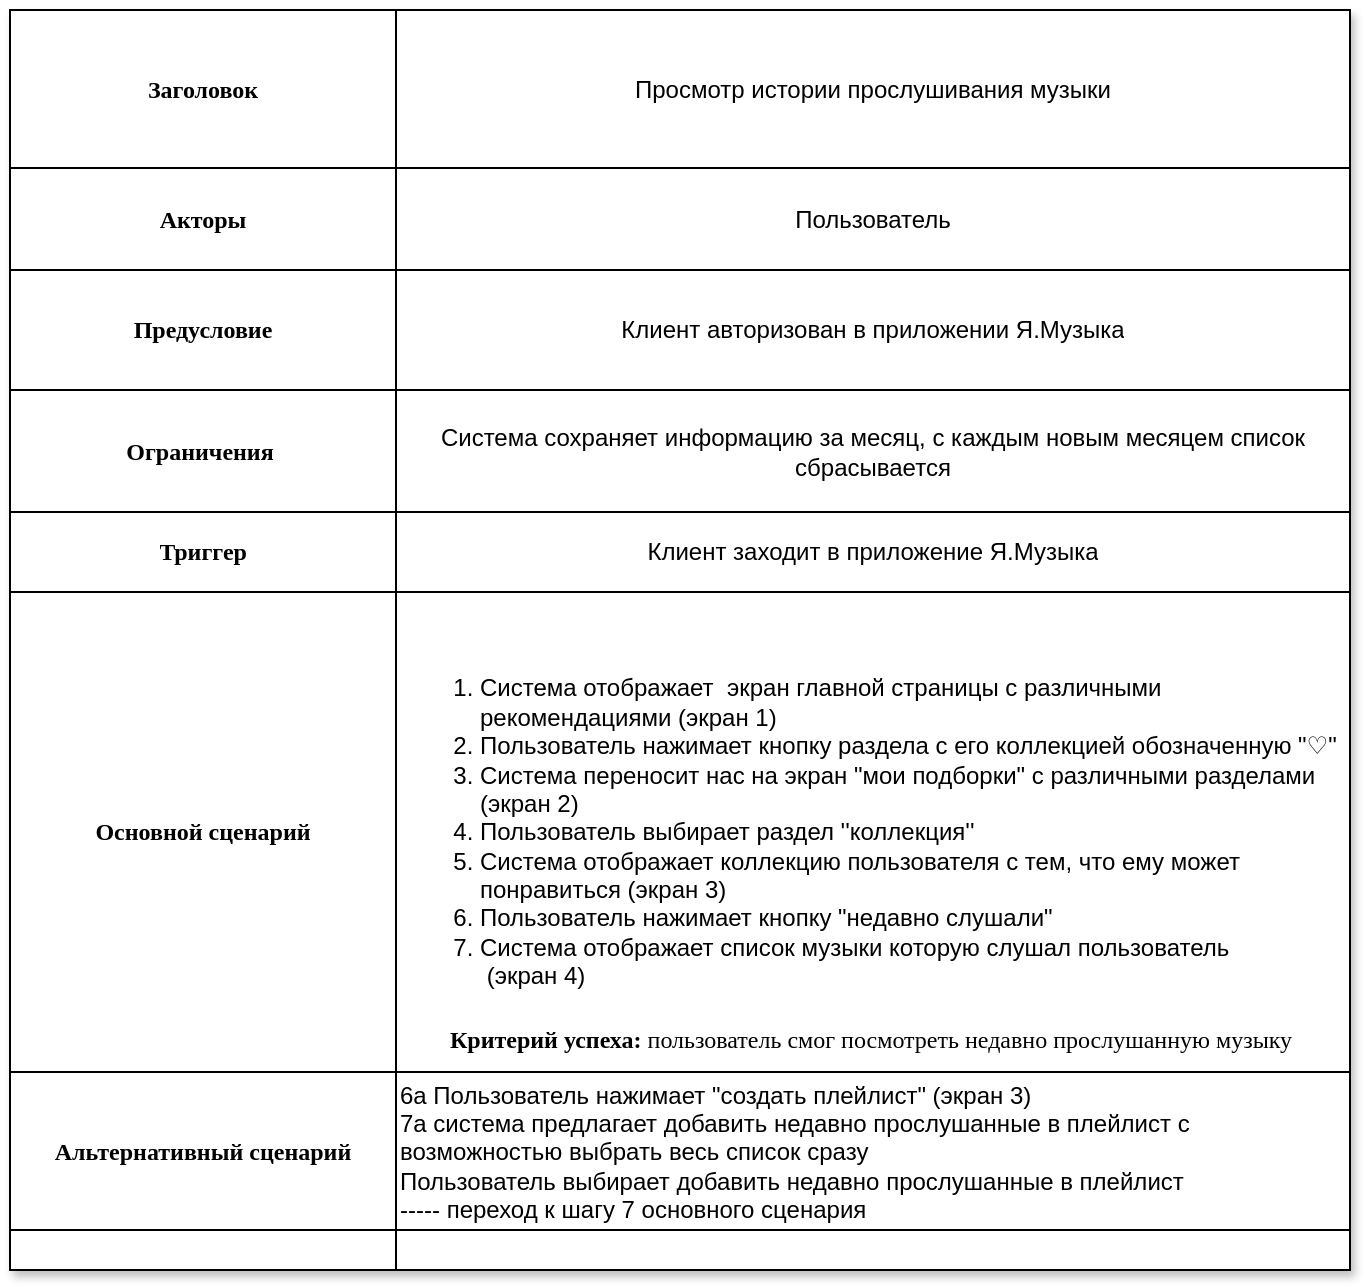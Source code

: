<mxfile version="24.7.17">
  <diagram id="DNd9JwdVRwOGt5Ngfk5K" name="Use case">
    <mxGraphModel dx="843" dy="637" grid="1" gridSize="10" guides="1" tooltips="1" connect="1" arrows="1" fold="1" page="1" pageScale="1" pageWidth="827" pageHeight="1169" math="0" shadow="0">
      <root>
        <mxCell id="0" />
        <mxCell id="1" parent="0" />
        <mxCell id="rgy7xSx_je9GQYeM1Vjz-1" value="" style="shape=table;startSize=0;container=1;collapsible=0;childLayout=tableLayout;shadow=1;labelPosition=left;verticalLabelPosition=middle;align=right;verticalAlign=middle;" vertex="1" parent="1">
          <mxGeometry x="70" y="40" width="670" height="630.0" as="geometry" />
        </mxCell>
        <mxCell id="rgy7xSx_je9GQYeM1Vjz-2" value="" style="shape=tableRow;horizontal=0;startSize=0;swimlaneHead=0;swimlaneBody=0;strokeColor=inherit;top=0;left=0;bottom=0;right=0;collapsible=0;dropTarget=0;fillColor=none;points=[[0,0.5],[1,0.5]];portConstraint=eastwest;shadow=1;" vertex="1" parent="rgy7xSx_je9GQYeM1Vjz-1">
          <mxGeometry width="670" height="79" as="geometry" />
        </mxCell>
        <mxCell id="rgy7xSx_je9GQYeM1Vjz-3" value="&lt;font face=&quot;Times New Roman&quot;&gt;&lt;b&gt;Заголовок&lt;/b&gt;&lt;/font&gt;" style="shape=partialRectangle;html=1;whiteSpace=wrap;connectable=0;strokeColor=inherit;overflow=hidden;fillColor=none;top=0;left=0;bottom=0;right=0;pointerEvents=1;" vertex="1" parent="rgy7xSx_je9GQYeM1Vjz-2">
          <mxGeometry width="193" height="79" as="geometry">
            <mxRectangle width="193" height="79" as="alternateBounds" />
          </mxGeometry>
        </mxCell>
        <mxCell id="rgy7xSx_je9GQYeM1Vjz-4" value="Просмотр истории прослушивания музыки" style="shape=partialRectangle;html=1;whiteSpace=wrap;connectable=0;strokeColor=inherit;overflow=hidden;fillColor=none;top=0;left=0;bottom=0;right=0;pointerEvents=1;" vertex="1" parent="rgy7xSx_je9GQYeM1Vjz-2">
          <mxGeometry x="193" width="477" height="79" as="geometry">
            <mxRectangle width="477" height="79" as="alternateBounds" />
          </mxGeometry>
        </mxCell>
        <mxCell id="rgy7xSx_je9GQYeM1Vjz-5" value="" style="shape=tableRow;horizontal=0;startSize=0;swimlaneHead=0;swimlaneBody=0;strokeColor=inherit;top=0;left=0;bottom=0;right=0;collapsible=0;dropTarget=0;fillColor=none;points=[[0,0.5],[1,0.5]];portConstraint=eastwest;" vertex="1" parent="rgy7xSx_je9GQYeM1Vjz-1">
          <mxGeometry y="79" width="670" height="51" as="geometry" />
        </mxCell>
        <mxCell id="rgy7xSx_je9GQYeM1Vjz-6" value="&lt;font face=&quot;Times New Roman&quot;&gt;&lt;b&gt;Акторы&lt;/b&gt;&lt;/font&gt;" style="shape=partialRectangle;html=1;whiteSpace=wrap;connectable=0;strokeColor=inherit;overflow=hidden;fillColor=none;top=0;left=0;bottom=0;right=0;pointerEvents=1;" vertex="1" parent="rgy7xSx_je9GQYeM1Vjz-5">
          <mxGeometry width="193" height="51" as="geometry">
            <mxRectangle width="193" height="51" as="alternateBounds" />
          </mxGeometry>
        </mxCell>
        <mxCell id="rgy7xSx_je9GQYeM1Vjz-7" value="Пользователь" style="shape=partialRectangle;html=1;whiteSpace=wrap;connectable=0;strokeColor=inherit;overflow=hidden;fillColor=none;top=0;left=0;bottom=0;right=0;pointerEvents=1;" vertex="1" parent="rgy7xSx_je9GQYeM1Vjz-5">
          <mxGeometry x="193" width="477" height="51" as="geometry">
            <mxRectangle width="477" height="51" as="alternateBounds" />
          </mxGeometry>
        </mxCell>
        <mxCell id="rgy7xSx_je9GQYeM1Vjz-8" value="" style="shape=tableRow;horizontal=0;startSize=0;swimlaneHead=0;swimlaneBody=0;strokeColor=inherit;top=0;left=0;bottom=0;right=0;collapsible=0;dropTarget=0;fillColor=none;points=[[0,0.5],[1,0.5]];portConstraint=eastwest;" vertex="1" parent="rgy7xSx_je9GQYeM1Vjz-1">
          <mxGeometry y="130" width="670" height="60" as="geometry" />
        </mxCell>
        <mxCell id="rgy7xSx_je9GQYeM1Vjz-9" value="&lt;font face=&quot;Times New Roman&quot;&gt;&lt;b&gt;Предусловие&lt;/b&gt;&lt;/font&gt;" style="shape=partialRectangle;html=1;whiteSpace=wrap;connectable=0;strokeColor=inherit;overflow=hidden;fillColor=none;top=0;left=0;bottom=0;right=0;pointerEvents=1;" vertex="1" parent="rgy7xSx_je9GQYeM1Vjz-8">
          <mxGeometry width="193" height="60" as="geometry">
            <mxRectangle width="193" height="60" as="alternateBounds" />
          </mxGeometry>
        </mxCell>
        <mxCell id="rgy7xSx_je9GQYeM1Vjz-10" value="Клиент авторизован в приложении Я.Музыка" style="shape=partialRectangle;html=1;whiteSpace=wrap;connectable=0;strokeColor=inherit;overflow=hidden;fillColor=none;top=0;left=0;bottom=0;right=0;pointerEvents=1;" vertex="1" parent="rgy7xSx_je9GQYeM1Vjz-8">
          <mxGeometry x="193" width="477" height="60" as="geometry">
            <mxRectangle width="477" height="60" as="alternateBounds" />
          </mxGeometry>
        </mxCell>
        <mxCell id="rgy7xSx_je9GQYeM1Vjz-11" value="" style="shape=tableRow;horizontal=0;startSize=0;swimlaneHead=0;swimlaneBody=0;strokeColor=inherit;top=0;left=0;bottom=0;right=0;collapsible=0;dropTarget=0;fillColor=none;points=[[0,0.5],[1,0.5]];portConstraint=eastwest;" vertex="1" parent="rgy7xSx_je9GQYeM1Vjz-1">
          <mxGeometry y="190" width="670" height="61" as="geometry" />
        </mxCell>
        <mxCell id="rgy7xSx_je9GQYeM1Vjz-12" value="&lt;font face=&quot;Times New Roman&quot;&gt;&lt;b&gt;Ограничения&amp;nbsp;&lt;/b&gt;&lt;/font&gt;" style="shape=partialRectangle;html=1;whiteSpace=wrap;connectable=0;strokeColor=inherit;overflow=hidden;fillColor=none;top=0;left=0;bottom=0;right=0;pointerEvents=1;" vertex="1" parent="rgy7xSx_je9GQYeM1Vjz-11">
          <mxGeometry width="193" height="61" as="geometry">
            <mxRectangle width="193" height="61" as="alternateBounds" />
          </mxGeometry>
        </mxCell>
        <mxCell id="rgy7xSx_je9GQYeM1Vjz-13" value="Система сохраняет информацию за месяц, с каждым новым месяцем список сбрасывается" style="shape=partialRectangle;html=1;whiteSpace=wrap;connectable=0;strokeColor=inherit;overflow=hidden;fillColor=none;top=0;left=0;bottom=0;right=0;pointerEvents=1;" vertex="1" parent="rgy7xSx_je9GQYeM1Vjz-11">
          <mxGeometry x="193" width="477" height="61" as="geometry">
            <mxRectangle width="477" height="61" as="alternateBounds" />
          </mxGeometry>
        </mxCell>
        <mxCell id="rgy7xSx_je9GQYeM1Vjz-14" value="" style="shape=tableRow;horizontal=0;startSize=0;swimlaneHead=0;swimlaneBody=0;strokeColor=inherit;top=0;left=0;bottom=0;right=0;collapsible=0;dropTarget=0;fillColor=none;points=[[0,0.5],[1,0.5]];portConstraint=eastwest;" vertex="1" parent="rgy7xSx_je9GQYeM1Vjz-1">
          <mxGeometry y="251" width="670" height="40" as="geometry" />
        </mxCell>
        <mxCell id="rgy7xSx_je9GQYeM1Vjz-15" value="&lt;font face=&quot;Times New Roman&quot;&gt;&lt;b&gt;Триггер&lt;/b&gt;&lt;/font&gt;" style="shape=partialRectangle;html=1;whiteSpace=wrap;connectable=0;strokeColor=inherit;overflow=hidden;fillColor=none;top=0;left=0;bottom=0;right=0;pointerEvents=1;" vertex="1" parent="rgy7xSx_je9GQYeM1Vjz-14">
          <mxGeometry width="193" height="40" as="geometry">
            <mxRectangle width="193" height="40" as="alternateBounds" />
          </mxGeometry>
        </mxCell>
        <mxCell id="rgy7xSx_je9GQYeM1Vjz-16" value="Клиент заходит в приложение Я.Музыка" style="shape=partialRectangle;html=1;whiteSpace=wrap;connectable=0;strokeColor=inherit;overflow=hidden;fillColor=none;top=0;left=0;bottom=0;right=0;pointerEvents=1;" vertex="1" parent="rgy7xSx_je9GQYeM1Vjz-14">
          <mxGeometry x="193" width="477" height="40" as="geometry">
            <mxRectangle width="477" height="40" as="alternateBounds" />
          </mxGeometry>
        </mxCell>
        <mxCell id="rgy7xSx_je9GQYeM1Vjz-17" value="" style="shape=tableRow;horizontal=0;startSize=0;swimlaneHead=0;swimlaneBody=0;strokeColor=inherit;top=0;left=0;bottom=0;right=0;collapsible=0;dropTarget=0;fillColor=none;points=[[0,0.5],[1,0.5]];portConstraint=eastwest;" vertex="1" parent="rgy7xSx_je9GQYeM1Vjz-1">
          <mxGeometry y="291" width="670" height="240" as="geometry" />
        </mxCell>
        <mxCell id="rgy7xSx_je9GQYeM1Vjz-18" value="&lt;font face=&quot;Times New Roman&quot;&gt;&lt;b&gt;Основной сценарий&lt;/b&gt;&lt;/font&gt;" style="shape=partialRectangle;html=1;whiteSpace=wrap;connectable=0;strokeColor=inherit;overflow=hidden;fillColor=none;top=0;left=0;bottom=0;right=0;pointerEvents=1;" vertex="1" parent="rgy7xSx_je9GQYeM1Vjz-17">
          <mxGeometry width="193" height="240" as="geometry">
            <mxRectangle width="193" height="240" as="alternateBounds" />
          </mxGeometry>
        </mxCell>
        <mxCell id="rgy7xSx_je9GQYeM1Vjz-19" value="&lt;ol&gt;&lt;li&gt;Система отображает&amp;nbsp; экран главной страницы с различными рекомендациями (экран 1)&lt;/li&gt;&lt;li&gt;Пользователь нажимает кнопку раздела с его коллекцией обозначенную &quot;♡&quot;&lt;/li&gt;&lt;li&gt;Система переносит нас на экран &quot;мои подборки&quot; с различными разделами (экран 2)&lt;/li&gt;&lt;li&gt;Пользователь выбирает раздел &#39;&#39;коллекция&#39;&#39;&lt;/li&gt;&lt;li&gt;Система отображает коллекцию пользователя с тем, что ему может понравиться (экран 3)&lt;/li&gt;&lt;li&gt;Пользователь нажимает кнопку &quot;недавно слушали&quot;&lt;/li&gt;&lt;li&gt;Система отображает список музыки которую слушал пользователь&lt;br&gt;&amp;nbsp;(экран 4)&lt;/li&gt;&lt;/ol&gt;" style="shape=partialRectangle;html=1;whiteSpace=wrap;connectable=0;strokeColor=inherit;overflow=hidden;fillColor=none;top=0;left=0;bottom=0;right=0;pointerEvents=1;align=left;" vertex="1" parent="rgy7xSx_je9GQYeM1Vjz-17">
          <mxGeometry x="193" width="477" height="240" as="geometry">
            <mxRectangle width="477" height="240" as="alternateBounds" />
          </mxGeometry>
        </mxCell>
        <mxCell id="rgy7xSx_je9GQYeM1Vjz-20" value="" style="shape=tableRow;horizontal=0;startSize=0;swimlaneHead=0;swimlaneBody=0;strokeColor=inherit;top=0;left=0;bottom=0;right=0;collapsible=0;dropTarget=0;fillColor=none;points=[[0,0.5],[1,0.5]];portConstraint=eastwest;" vertex="1" parent="rgy7xSx_je9GQYeM1Vjz-1">
          <mxGeometry y="531" width="670" height="79" as="geometry" />
        </mxCell>
        <mxCell id="rgy7xSx_je9GQYeM1Vjz-21" value="&lt;font face=&quot;Times New Roman&quot;&gt;&lt;b&gt;Альтернативный сценарий&lt;/b&gt;&lt;/font&gt;" style="shape=partialRectangle;html=1;whiteSpace=wrap;connectable=0;strokeColor=inherit;overflow=hidden;fillColor=none;top=0;left=0;bottom=0;right=0;pointerEvents=1;" vertex="1" parent="rgy7xSx_je9GQYeM1Vjz-20">
          <mxGeometry width="193" height="79" as="geometry">
            <mxRectangle width="193" height="79" as="alternateBounds" />
          </mxGeometry>
        </mxCell>
        <mxCell id="rgy7xSx_je9GQYeM1Vjz-22" value="6а Пользователь нажимает &quot;создать плейлист&quot; (экран 3)&lt;div&gt;7а система предлагает добавить недавно прослушанные в плейлист с возможностью выбрать весь список сразу&lt;/div&gt;&lt;div&gt;Пользователь выбирает добавить недавно прослушанные в плейлист&lt;/div&gt;&lt;div&gt;----- переход к шагу 7 основного сценария&lt;/div&gt;" style="shape=partialRectangle;html=1;whiteSpace=wrap;connectable=0;strokeColor=inherit;overflow=hidden;fillColor=none;top=0;left=0;bottom=0;right=0;pointerEvents=1;align=left;" vertex="1" parent="rgy7xSx_je9GQYeM1Vjz-20">
          <mxGeometry x="193" width="477" height="79" as="geometry">
            <mxRectangle width="477" height="79" as="alternateBounds" />
          </mxGeometry>
        </mxCell>
        <mxCell id="MUdAtWBjAyUnLLwRL24r-1" style="shape=tableRow;horizontal=0;startSize=0;swimlaneHead=0;swimlaneBody=0;strokeColor=inherit;top=0;left=0;bottom=0;right=0;collapsible=0;dropTarget=0;fillColor=none;points=[[0,0.5],[1,0.5]];portConstraint=eastwest;" vertex="1" parent="rgy7xSx_je9GQYeM1Vjz-1">
          <mxGeometry y="610" width="670" height="20" as="geometry" />
        </mxCell>
        <mxCell id="MUdAtWBjAyUnLLwRL24r-2" value="" style="shape=partialRectangle;html=1;whiteSpace=wrap;connectable=0;strokeColor=inherit;overflow=hidden;fillColor=none;top=0;left=0;bottom=0;right=0;pointerEvents=1;" vertex="1" parent="MUdAtWBjAyUnLLwRL24r-1">
          <mxGeometry width="193" height="20" as="geometry">
            <mxRectangle width="193" height="20" as="alternateBounds" />
          </mxGeometry>
        </mxCell>
        <mxCell id="MUdAtWBjAyUnLLwRL24r-3" value="" style="shape=partialRectangle;html=1;whiteSpace=wrap;connectable=0;strokeColor=inherit;overflow=hidden;fillColor=none;top=0;left=0;bottom=0;right=0;pointerEvents=1;" vertex="1" parent="MUdAtWBjAyUnLLwRL24r-1">
          <mxGeometry x="193" width="477" height="20" as="geometry">
            <mxRectangle width="477" height="20" as="alternateBounds" />
          </mxGeometry>
        </mxCell>
        <mxCell id="PZQv5Iq8_nZIDWFXrMf3-1" value="&lt;font face=&quot;Times New Roman&quot;&gt;&lt;b&gt;Критерий успеха: &lt;/b&gt;пользователь&amp;nbsp;смог посмотреть недавно прослушанную музыку&lt;/font&gt;" style="text;html=1;align=center;verticalAlign=middle;resizable=0;points=[];autosize=1;strokeColor=none;fillColor=none;" vertex="1" parent="1">
          <mxGeometry x="280" y="540" width="440" height="30" as="geometry" />
        </mxCell>
      </root>
    </mxGraphModel>
  </diagram>
</mxfile>
